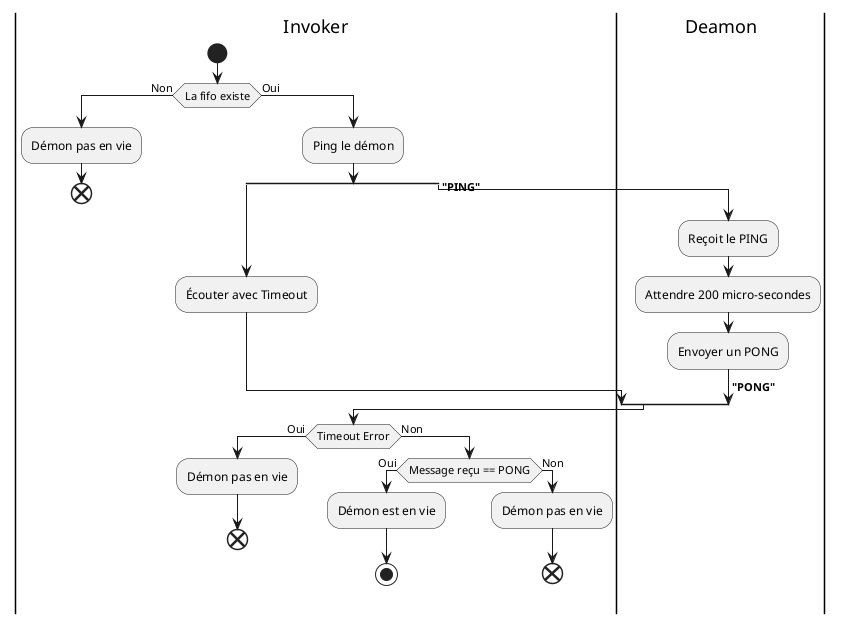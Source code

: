 @startuml 
-[hidden]->

|Invoker|
start 


if (La fifo existe) then (Non)
    :Démon pas en vie;
    end
else (Oui)
    :Ping le démon;
    split
        |Invoker|
        :Écouter avec Timeout;   
        |Deamon|      
    
    split again 
        -> <b>"PING";
        :Reçoit le PING;
        :Attendre 200 micro-secondes;
        :Envoyer un PONG;
        -> <b>"PONG";
        
    end split

    |Invoker|
    if (Timeout Error) then (Oui)
        :Démon pas en vie;
        end

    else (Non)
        if (Message reçu == PONG) then (Oui)
            :Démon est en vie;
            stop
        else (Non)
            :Démon pas en vie;
            end
        endif 

    endif 
endif

@enduml 